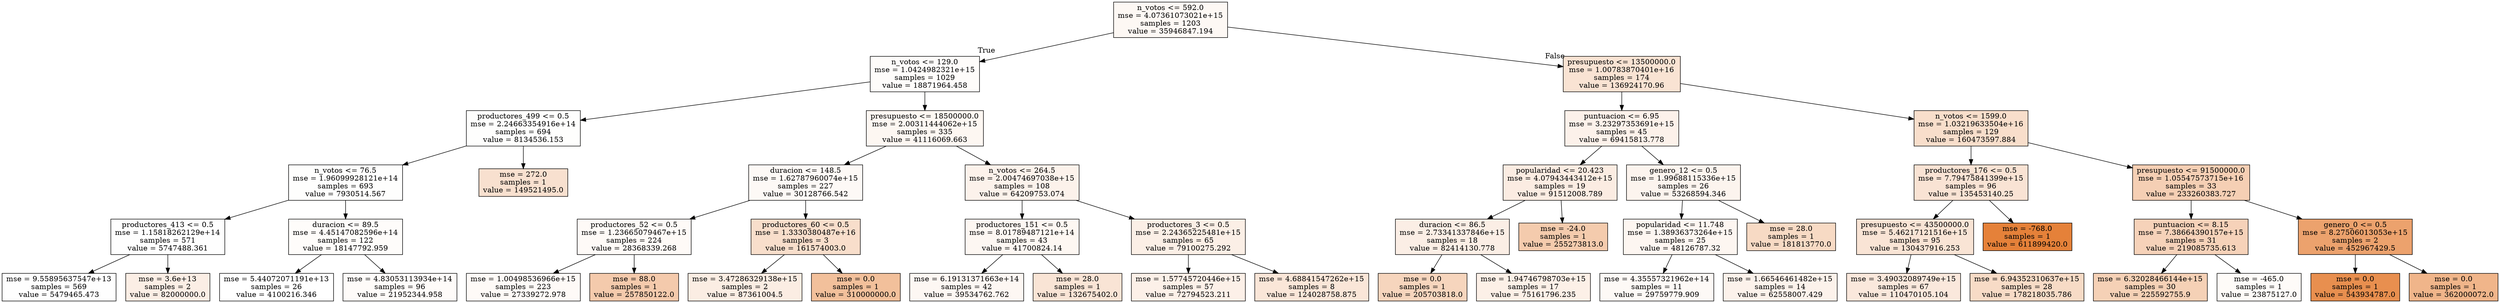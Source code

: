 digraph Tree {
node [shape=box, style="filled", color="black"] ;
0 [label="n_votos <= 592.0\nmse = 4.07361073021e+15\nsamples = 1203\nvalue = 35946847.194", fillcolor="#e581390d"] ;
1 [label="n_votos <= 129.0\nmse = 1.0424982321e+15\nsamples = 1029\nvalue = 18871964.458", fillcolor="#e5813906"] ;
0 -> 1 [labeldistance=2.5, labelangle=45, headlabel="True"] ;
2 [label="productores_499 <= 0.5\nmse = 2.24663354916e+14\nsamples = 694\nvalue = 8134536.153", fillcolor="#e5813902"] ;
1 -> 2 ;
3 [label="n_votos <= 76.5\nmse = 1.96099928121e+14\nsamples = 693\nvalue = 7930514.567", fillcolor="#e5813902"] ;
2 -> 3 ;
4 [label="productores_413 <= 0.5\nmse = 1.15818262129e+14\nsamples = 571\nvalue = 5747488.361", fillcolor="#e5813901"] ;
3 -> 4 ;
5 [label="mse = 9.55895637547e+13\nsamples = 569\nvalue = 5479465.473", fillcolor="#e5813901"] ;
4 -> 5 ;
6 [label="mse = 3.6e+13\nsamples = 2\nvalue = 82000000.0", fillcolor="#e5813921"] ;
4 -> 6 ;
7 [label="duracion <= 89.5\nmse = 4.45147082596e+14\nsamples = 122\nvalue = 18147792.959", fillcolor="#e5813906"] ;
3 -> 7 ;
8 [label="mse = 5.44072071191e+13\nsamples = 26\nvalue = 4100216.346", fillcolor="#e5813900"] ;
7 -> 8 ;
9 [label="mse = 4.83053113934e+14\nsamples = 96\nvalue = 21952344.958", fillcolor="#e5813907"] ;
7 -> 9 ;
10 [label="mse = 272.0\nsamples = 1\nvalue = 149521495.0", fillcolor="#e581393d"] ;
2 -> 10 ;
11 [label="presupuesto <= 18500000.0\nmse = 2.00311444062e+15\nsamples = 335\nvalue = 41116069.663", fillcolor="#e5813910"] ;
1 -> 11 ;
12 [label="duracion <= 148.5\nmse = 1.62787960074e+15\nsamples = 227\nvalue = 30128766.542", fillcolor="#e581390b"] ;
11 -> 12 ;
13 [label="productores_52 <= 0.5\nmse = 1.23665079467e+15\nsamples = 224\nvalue = 28368339.268", fillcolor="#e581390a"] ;
12 -> 13 ;
14 [label="mse = 1.00498536966e+15\nsamples = 223\nvalue = 27339272.978", fillcolor="#e581390a"] ;
13 -> 14 ;
15 [label="mse = 88.0\nsamples = 1\nvalue = 257850122.0", fillcolor="#e581396a"] ;
13 -> 15 ;
16 [label="productores_60 <= 0.5\nmse = 1.3330380487e+16\nsamples = 3\nvalue = 161574003.0", fillcolor="#e5813942"] ;
12 -> 16 ;
17 [label="mse = 3.47286329138e+15\nsamples = 2\nvalue = 87361004.5", fillcolor="#e5813923"] ;
16 -> 17 ;
18 [label="mse = 0.0\nsamples = 1\nvalue = 310000000.0", fillcolor="#e5813980"] ;
16 -> 18 ;
19 [label="n_votos <= 264.5\nmse = 2.00474697038e+15\nsamples = 108\nvalue = 64209753.074", fillcolor="#e5813919"] ;
11 -> 19 ;
20 [label="productores_151 <= 0.5\nmse = 8.01789487121e+14\nsamples = 43\nvalue = 41700824.14", fillcolor="#e5813910"] ;
19 -> 20 ;
21 [label="mse = 6.19131371663e+14\nsamples = 42\nvalue = 39534762.762", fillcolor="#e581390f"] ;
20 -> 21 ;
22 [label="mse = 28.0\nsamples = 1\nvalue = 132675402.0", fillcolor="#e5813936"] ;
20 -> 22 ;
23 [label="productores_3 <= 0.5\nmse = 2.24365225481e+15\nsamples = 65\nvalue = 79100275.292", fillcolor="#e581391f"] ;
19 -> 23 ;
24 [label="mse = 1.57745720446e+15\nsamples = 57\nvalue = 72794523.211", fillcolor="#e581391d"] ;
23 -> 24 ;
25 [label="mse = 4.68841547262e+15\nsamples = 8\nvalue = 124028758.875", fillcolor="#e5813932"] ;
23 -> 25 ;
26 [label="presupuesto <= 13500000.0\nmse = 1.00783870401e+16\nsamples = 174\nvalue = 136924170.96", fillcolor="#e5813938"] ;
0 -> 26 [labeldistance=2.5, labelangle=-45, headlabel="False"] ;
27 [label="puntuacion <= 6.95\nmse = 3.23297353691e+15\nsamples = 45\nvalue = 69415813.778", fillcolor="#e581391b"] ;
26 -> 27 ;
28 [label="popularidad <= 20.423\nmse = 4.07943443412e+15\nsamples = 19\nvalue = 91512008.789", fillcolor="#e5813925"] ;
27 -> 28 ;
29 [label="duracion <= 86.5\nmse = 2.73341337846e+15\nsamples = 18\nvalue = 82414130.778", fillcolor="#e5813921"] ;
28 -> 29 ;
30 [label="mse = 0.0\nsamples = 1\nvalue = 205703818.0", fillcolor="#e5813955"] ;
29 -> 30 ;
31 [label="mse = 1.94746798703e+15\nsamples = 17\nvalue = 75161796.235", fillcolor="#e581391e"] ;
29 -> 31 ;
32 [label="mse = -24.0\nsamples = 1\nvalue = 255273813.0", fillcolor="#e5813969"] ;
28 -> 32 ;
33 [label="genero_12 <= 0.5\nmse = 1.99688115336e+15\nsamples = 26\nvalue = 53268594.346", fillcolor="#e5813915"] ;
27 -> 33 ;
34 [label="popularidad <= 11.748\nmse = 1.38936373264e+15\nsamples = 25\nvalue = 48126787.32", fillcolor="#e5813912"] ;
33 -> 34 ;
35 [label="mse = 4.35557321962e+14\nsamples = 11\nvalue = 29759779.909", fillcolor="#e581390b"] ;
34 -> 35 ;
36 [label="mse = 1.66546461482e+15\nsamples = 14\nvalue = 62558007.429", fillcolor="#e5813919"] ;
34 -> 36 ;
37 [label="mse = 28.0\nsamples = 1\nvalue = 181813770.0", fillcolor="#e581394b"] ;
33 -> 37 ;
38 [label="n_votos <= 1599.0\nmse = 1.03219633504e+16\nsamples = 129\nvalue = 160473597.884", fillcolor="#e5813942"] ;
26 -> 38 ;
39 [label="productores_176 <= 0.5\nmse = 7.79475841399e+15\nsamples = 96\nvalue = 135453140.25", fillcolor="#e5813937"] ;
38 -> 39 ;
40 [label="presupuesto <= 43500000.0\nmse = 5.46217121516e+15\nsamples = 95\nvalue = 130437916.253", fillcolor="#e5813935"] ;
39 -> 40 ;
41 [label="mse = 3.49032089749e+15\nsamples = 67\nvalue = 110470105.104", fillcolor="#e581392d"] ;
40 -> 41 ;
42 [label="mse = 6.94352310637e+15\nsamples = 28\nvalue = 178218035.786", fillcolor="#e5813949"] ;
40 -> 42 ;
43 [label="mse = -768.0\nsamples = 1\nvalue = 611899420.0", fillcolor="#e58139ff"] ;
39 -> 43 ;
44 [label="presupuesto <= 91500000.0\nmse = 1.05547573715e+16\nsamples = 33\nvalue = 233260383.727", fillcolor="#e5813960"] ;
38 -> 44 ;
45 [label="puntuacion <= 8.15\nmse = 7.38664390157e+15\nsamples = 31\nvalue = 219085735.613", fillcolor="#e581395a"] ;
44 -> 45 ;
46 [label="mse = 6.32028466144e+15\nsamples = 30\nvalue = 225592755.9", fillcolor="#e581395d"] ;
45 -> 46 ;
47 [label="mse = -465.0\nsamples = 1\nvalue = 23875127.0", fillcolor="#e5813908"] ;
45 -> 47 ;
48 [label="genero_0 <= 0.5\nmse = 8.27506013053e+15\nsamples = 2\nvalue = 452967429.5", fillcolor="#e58139bc"] ;
44 -> 48 ;
49 [label="mse = 0.0\nsamples = 1\nvalue = 543934787.0", fillcolor="#e58139e2"] ;
48 -> 49 ;
50 [label="mse = 0.0\nsamples = 1\nvalue = 362000072.0", fillcolor="#e5813996"] ;
48 -> 50 ;
}